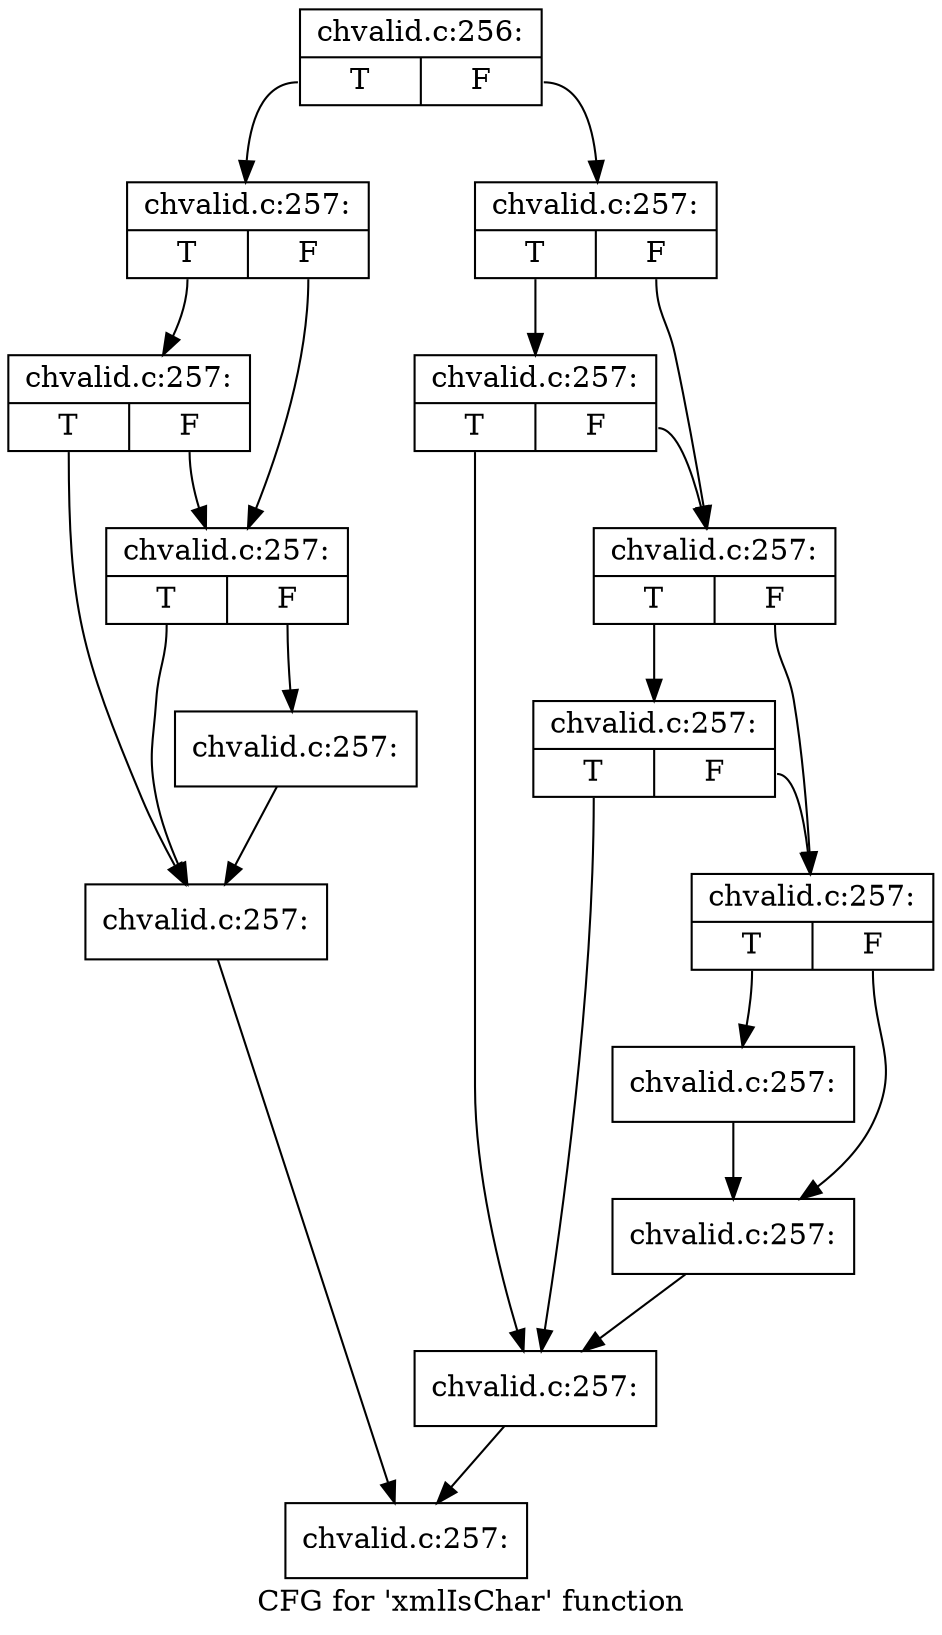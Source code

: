 digraph "CFG for 'xmlIsChar' function" {
	label="CFG for 'xmlIsChar' function";

	Node0x54c1e30 [shape=record,label="{chvalid.c:256:|{<s0>T|<s1>F}}"];
	Node0x54c1e30:s0 -> Node0x54c1d10;
	Node0x54c1e30:s1 -> Node0x54c1fb0;
	Node0x54c1d10 [shape=record,label="{chvalid.c:257:|{<s0>T|<s1>F}}"];
	Node0x54c1d10:s0 -> Node0x54c26f0;
	Node0x54c1d10:s1 -> Node0x54c26a0;
	Node0x54c26f0 [shape=record,label="{chvalid.c:257:|{<s0>T|<s1>F}}"];
	Node0x54c26f0:s0 -> Node0x54c2600;
	Node0x54c26f0:s1 -> Node0x54c26a0;
	Node0x54c26a0 [shape=record,label="{chvalid.c:257:|{<s0>T|<s1>F}}"];
	Node0x54c26a0:s0 -> Node0x54c2600;
	Node0x54c26a0:s1 -> Node0x54c2650;
	Node0x54c2650 [shape=record,label="{chvalid.c:257:}"];
	Node0x54c2650 -> Node0x54c2600;
	Node0x54c2600 [shape=record,label="{chvalid.c:257:}"];
	Node0x54c2600 -> Node0x54c2000;
	Node0x54c1fb0 [shape=record,label="{chvalid.c:257:|{<s0>T|<s1>F}}"];
	Node0x54c1fb0:s0 -> Node0x54c2ef0;
	Node0x54c1fb0:s1 -> Node0x54c2ea0;
	Node0x54c2ef0 [shape=record,label="{chvalid.c:257:|{<s0>T|<s1>F}}"];
	Node0x54c2ef0:s0 -> Node0x54c2b90;
	Node0x54c2ef0:s1 -> Node0x54c2ea0;
	Node0x54c2ea0 [shape=record,label="{chvalid.c:257:|{<s0>T|<s1>F}}"];
	Node0x54c2ea0:s0 -> Node0x54c32c0;
	Node0x54c2ea0:s1 -> Node0x54c2e50;
	Node0x54c32c0 [shape=record,label="{chvalid.c:257:|{<s0>T|<s1>F}}"];
	Node0x54c32c0:s0 -> Node0x54c2b90;
	Node0x54c32c0:s1 -> Node0x54c2e50;
	Node0x54c2e50 [shape=record,label="{chvalid.c:257:|{<s0>T|<s1>F}}"];
	Node0x54c2e50:s0 -> Node0x54c3710;
	Node0x54c2e50:s1 -> Node0x54c36c0;
	Node0x54c3710 [shape=record,label="{chvalid.c:257:}"];
	Node0x54c3710 -> Node0x54c36c0;
	Node0x54c36c0 [shape=record,label="{chvalid.c:257:}"];
	Node0x54c36c0 -> Node0x54c2b90;
	Node0x54c2b90 [shape=record,label="{chvalid.c:257:}"];
	Node0x54c2b90 -> Node0x54c2000;
	Node0x54c2000 [shape=record,label="{chvalid.c:257:}"];
}
